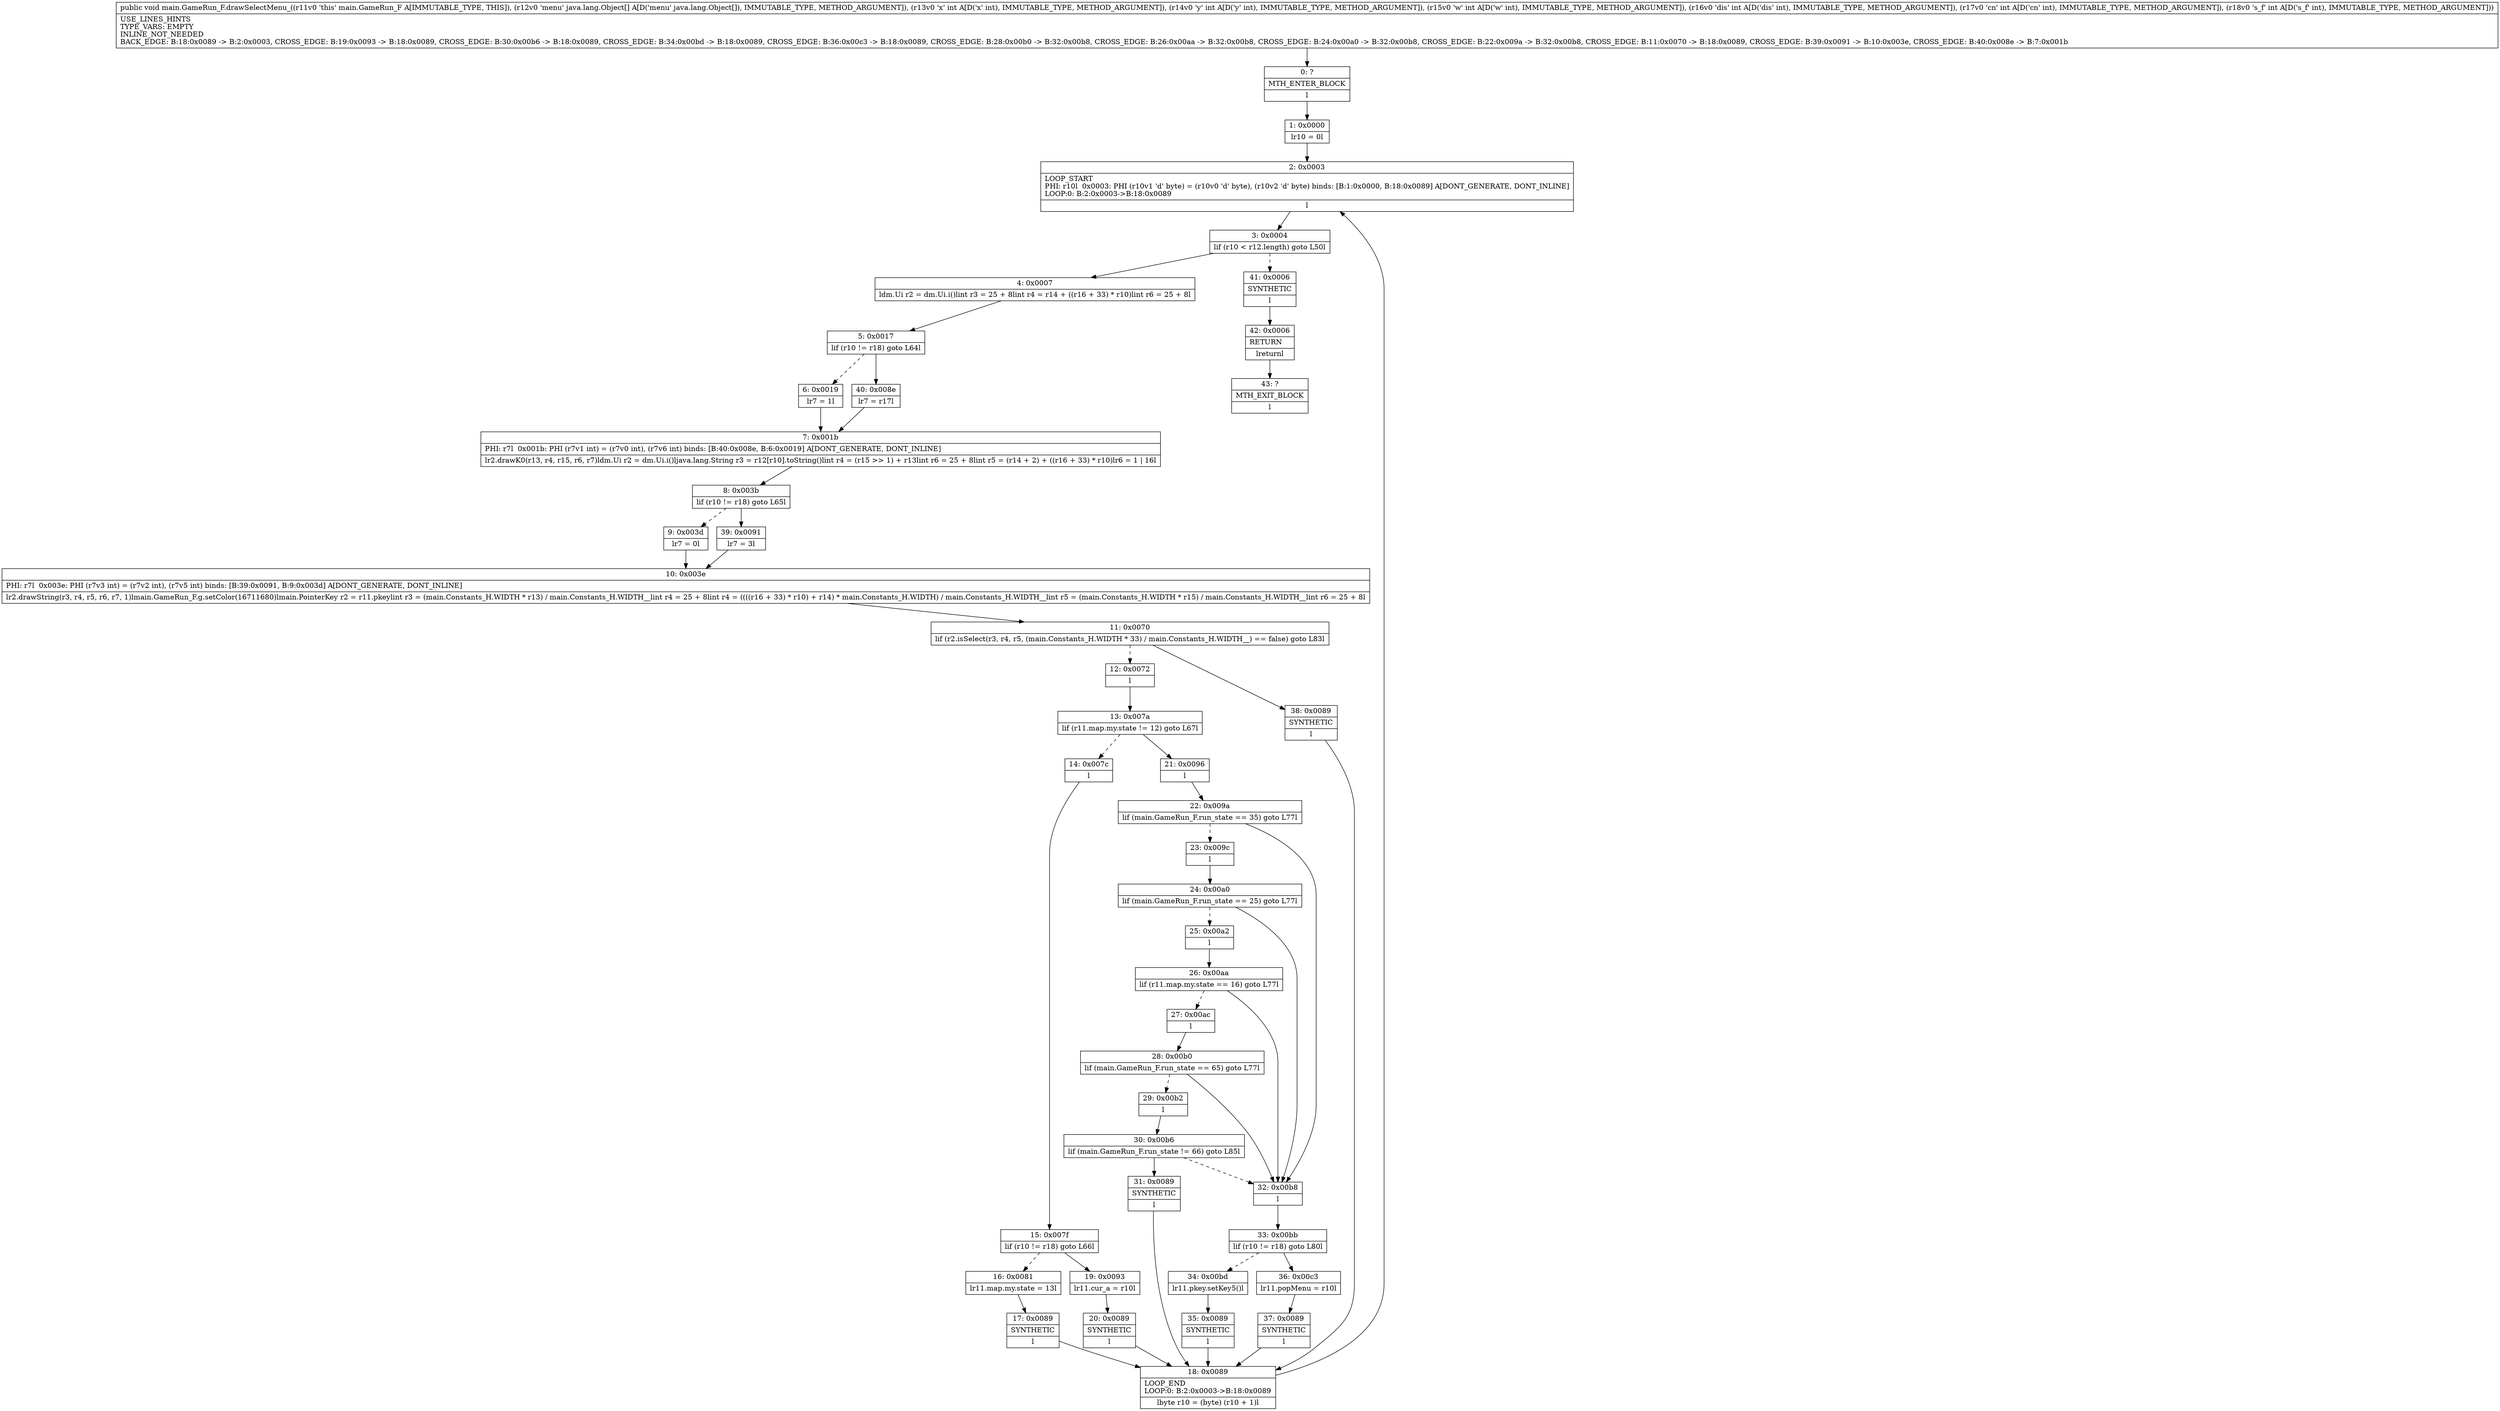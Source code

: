 digraph "CFG formain.GameRun_F.drawSelectMenu_([Ljava\/lang\/Object;IIIIII)V" {
Node_0 [shape=record,label="{0\:\ ?|MTH_ENTER_BLOCK\l|l}"];
Node_1 [shape=record,label="{1\:\ 0x0000|lr10 = 0l}"];
Node_2 [shape=record,label="{2\:\ 0x0003|LOOP_START\lPHI: r10l  0x0003: PHI (r10v1 'd' byte) = (r10v0 'd' byte), (r10v2 'd' byte) binds: [B:1:0x0000, B:18:0x0089] A[DONT_GENERATE, DONT_INLINE]\lLOOP:0: B:2:0x0003\-\>B:18:0x0089\l|l}"];
Node_3 [shape=record,label="{3\:\ 0x0004|lif (r10 \< r12.length) goto L50l}"];
Node_4 [shape=record,label="{4\:\ 0x0007|ldm.Ui r2 = dm.Ui.i()lint r3 = 25 + 8lint r4 = r14 + ((r16 + 33) * r10)lint r6 = 25 + 8l}"];
Node_5 [shape=record,label="{5\:\ 0x0017|lif (r10 != r18) goto L64l}"];
Node_6 [shape=record,label="{6\:\ 0x0019|lr7 = 1l}"];
Node_7 [shape=record,label="{7\:\ 0x001b|PHI: r7l  0x001b: PHI (r7v1 int) = (r7v0 int), (r7v6 int) binds: [B:40:0x008e, B:6:0x0019] A[DONT_GENERATE, DONT_INLINE]\l|lr2.drawK0(r13, r4, r15, r6, r7)ldm.Ui r2 = dm.Ui.i()ljava.lang.String r3 = r12[r10].toString()lint r4 = (r15 \>\> 1) + r13lint r6 = 25 + 8lint r5 = (r14 + 2) + ((r16 + 33) * r10)lr6 = 1 \| 16l}"];
Node_8 [shape=record,label="{8\:\ 0x003b|lif (r10 != r18) goto L65l}"];
Node_9 [shape=record,label="{9\:\ 0x003d|lr7 = 0l}"];
Node_10 [shape=record,label="{10\:\ 0x003e|PHI: r7l  0x003e: PHI (r7v3 int) = (r7v2 int), (r7v5 int) binds: [B:39:0x0091, B:9:0x003d] A[DONT_GENERATE, DONT_INLINE]\l|lr2.drawString(r3, r4, r5, r6, r7, 1)lmain.GameRun_F.g.setColor(16711680)lmain.PointerKey r2 = r11.pkeylint r3 = (main.Constants_H.WIDTH * r13) \/ main.Constants_H.WIDTH__lint r4 = 25 + 8lint r4 = ((((r16 + 33) * r10) + r14) * main.Constants_H.WIDTH) \/ main.Constants_H.WIDTH__lint r5 = (main.Constants_H.WIDTH * r15) \/ main.Constants_H.WIDTH__lint r6 = 25 + 8l}"];
Node_11 [shape=record,label="{11\:\ 0x0070|lif (r2.isSelect(r3, r4, r5, (main.Constants_H.WIDTH * 33) \/ main.Constants_H.WIDTH__) == false) goto L83l}"];
Node_12 [shape=record,label="{12\:\ 0x0072|l}"];
Node_13 [shape=record,label="{13\:\ 0x007a|lif (r11.map.my.state != 12) goto L67l}"];
Node_14 [shape=record,label="{14\:\ 0x007c|l}"];
Node_15 [shape=record,label="{15\:\ 0x007f|lif (r10 != r18) goto L66l}"];
Node_16 [shape=record,label="{16\:\ 0x0081|lr11.map.my.state = 13l}"];
Node_17 [shape=record,label="{17\:\ 0x0089|SYNTHETIC\l|l}"];
Node_18 [shape=record,label="{18\:\ 0x0089|LOOP_END\lLOOP:0: B:2:0x0003\-\>B:18:0x0089\l|lbyte r10 = (byte) (r10 + 1)l}"];
Node_19 [shape=record,label="{19\:\ 0x0093|lr11.cur_a = r10l}"];
Node_20 [shape=record,label="{20\:\ 0x0089|SYNTHETIC\l|l}"];
Node_21 [shape=record,label="{21\:\ 0x0096|l}"];
Node_22 [shape=record,label="{22\:\ 0x009a|lif (main.GameRun_F.run_state == 35) goto L77l}"];
Node_23 [shape=record,label="{23\:\ 0x009c|l}"];
Node_24 [shape=record,label="{24\:\ 0x00a0|lif (main.GameRun_F.run_state == 25) goto L77l}"];
Node_25 [shape=record,label="{25\:\ 0x00a2|l}"];
Node_26 [shape=record,label="{26\:\ 0x00aa|lif (r11.map.my.state == 16) goto L77l}"];
Node_27 [shape=record,label="{27\:\ 0x00ac|l}"];
Node_28 [shape=record,label="{28\:\ 0x00b0|lif (main.GameRun_F.run_state == 65) goto L77l}"];
Node_29 [shape=record,label="{29\:\ 0x00b2|l}"];
Node_30 [shape=record,label="{30\:\ 0x00b6|lif (main.GameRun_F.run_state != 66) goto L85l}"];
Node_31 [shape=record,label="{31\:\ 0x0089|SYNTHETIC\l|l}"];
Node_32 [shape=record,label="{32\:\ 0x00b8|l}"];
Node_33 [shape=record,label="{33\:\ 0x00bb|lif (r10 != r18) goto L80l}"];
Node_34 [shape=record,label="{34\:\ 0x00bd|lr11.pkey.setKey5()l}"];
Node_35 [shape=record,label="{35\:\ 0x0089|SYNTHETIC\l|l}"];
Node_36 [shape=record,label="{36\:\ 0x00c3|lr11.popMenu = r10l}"];
Node_37 [shape=record,label="{37\:\ 0x0089|SYNTHETIC\l|l}"];
Node_38 [shape=record,label="{38\:\ 0x0089|SYNTHETIC\l|l}"];
Node_39 [shape=record,label="{39\:\ 0x0091|lr7 = 3l}"];
Node_40 [shape=record,label="{40\:\ 0x008e|lr7 = r17l}"];
Node_41 [shape=record,label="{41\:\ 0x0006|SYNTHETIC\l|l}"];
Node_42 [shape=record,label="{42\:\ 0x0006|RETURN\l|lreturnl}"];
Node_43 [shape=record,label="{43\:\ ?|MTH_EXIT_BLOCK\l|l}"];
MethodNode[shape=record,label="{public void main.GameRun_F.drawSelectMenu_((r11v0 'this' main.GameRun_F A[IMMUTABLE_TYPE, THIS]), (r12v0 'menu' java.lang.Object[] A[D('menu' java.lang.Object[]), IMMUTABLE_TYPE, METHOD_ARGUMENT]), (r13v0 'x' int A[D('x' int), IMMUTABLE_TYPE, METHOD_ARGUMENT]), (r14v0 'y' int A[D('y' int), IMMUTABLE_TYPE, METHOD_ARGUMENT]), (r15v0 'w' int A[D('w' int), IMMUTABLE_TYPE, METHOD_ARGUMENT]), (r16v0 'dis' int A[D('dis' int), IMMUTABLE_TYPE, METHOD_ARGUMENT]), (r17v0 'cn' int A[D('cn' int), IMMUTABLE_TYPE, METHOD_ARGUMENT]), (r18v0 's_f' int A[D('s_f' int), IMMUTABLE_TYPE, METHOD_ARGUMENT]))  | USE_LINES_HINTS\lTYPE_VARS: EMPTY\lINLINE_NOT_NEEDED\lBACK_EDGE: B:18:0x0089 \-\> B:2:0x0003, CROSS_EDGE: B:19:0x0093 \-\> B:18:0x0089, CROSS_EDGE: B:30:0x00b6 \-\> B:18:0x0089, CROSS_EDGE: B:34:0x00bd \-\> B:18:0x0089, CROSS_EDGE: B:36:0x00c3 \-\> B:18:0x0089, CROSS_EDGE: B:28:0x00b0 \-\> B:32:0x00b8, CROSS_EDGE: B:26:0x00aa \-\> B:32:0x00b8, CROSS_EDGE: B:24:0x00a0 \-\> B:32:0x00b8, CROSS_EDGE: B:22:0x009a \-\> B:32:0x00b8, CROSS_EDGE: B:11:0x0070 \-\> B:18:0x0089, CROSS_EDGE: B:39:0x0091 \-\> B:10:0x003e, CROSS_EDGE: B:40:0x008e \-\> B:7:0x001b\l}"];
MethodNode -> Node_0;
Node_0 -> Node_1;
Node_1 -> Node_2;
Node_2 -> Node_3;
Node_3 -> Node_4;
Node_3 -> Node_41[style=dashed];
Node_4 -> Node_5;
Node_5 -> Node_6[style=dashed];
Node_5 -> Node_40;
Node_6 -> Node_7;
Node_7 -> Node_8;
Node_8 -> Node_9[style=dashed];
Node_8 -> Node_39;
Node_9 -> Node_10;
Node_10 -> Node_11;
Node_11 -> Node_12[style=dashed];
Node_11 -> Node_38;
Node_12 -> Node_13;
Node_13 -> Node_14[style=dashed];
Node_13 -> Node_21;
Node_14 -> Node_15;
Node_15 -> Node_16[style=dashed];
Node_15 -> Node_19;
Node_16 -> Node_17;
Node_17 -> Node_18;
Node_18 -> Node_2;
Node_19 -> Node_20;
Node_20 -> Node_18;
Node_21 -> Node_22;
Node_22 -> Node_23[style=dashed];
Node_22 -> Node_32;
Node_23 -> Node_24;
Node_24 -> Node_25[style=dashed];
Node_24 -> Node_32;
Node_25 -> Node_26;
Node_26 -> Node_27[style=dashed];
Node_26 -> Node_32;
Node_27 -> Node_28;
Node_28 -> Node_29[style=dashed];
Node_28 -> Node_32;
Node_29 -> Node_30;
Node_30 -> Node_32[style=dashed];
Node_30 -> Node_31;
Node_31 -> Node_18;
Node_32 -> Node_33;
Node_33 -> Node_34[style=dashed];
Node_33 -> Node_36;
Node_34 -> Node_35;
Node_35 -> Node_18;
Node_36 -> Node_37;
Node_37 -> Node_18;
Node_38 -> Node_18;
Node_39 -> Node_10;
Node_40 -> Node_7;
Node_41 -> Node_42;
Node_42 -> Node_43;
}


